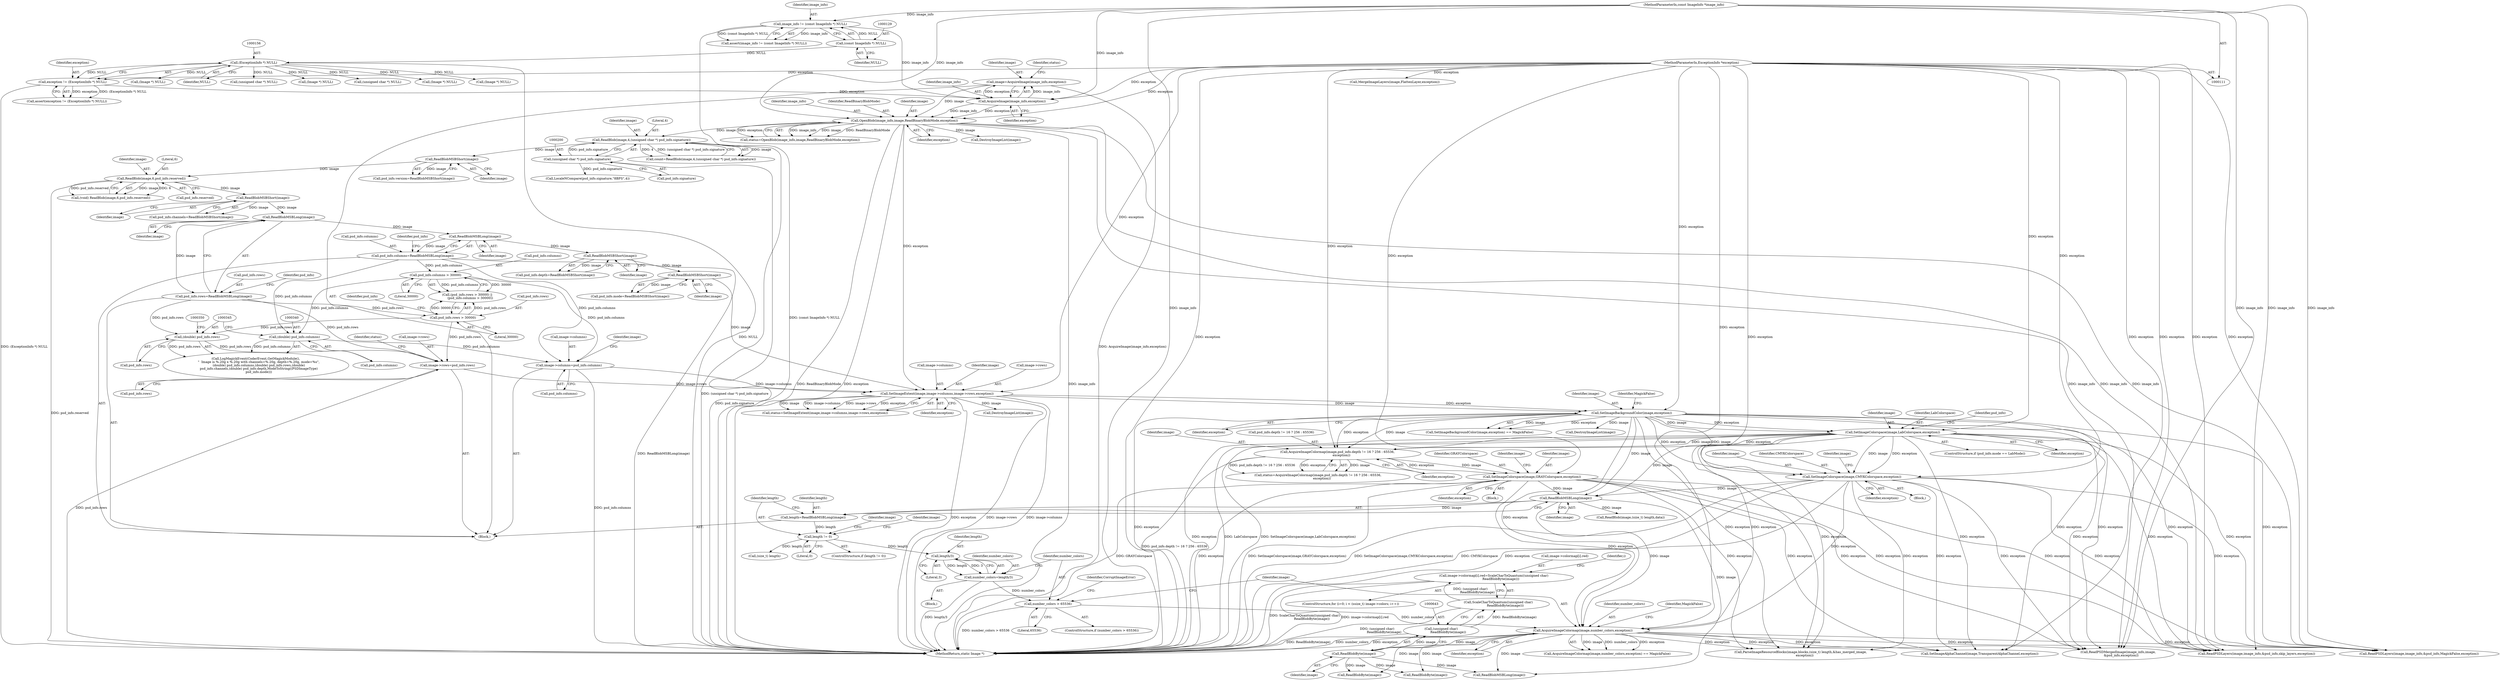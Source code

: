 digraph "0_ImageMagick_4b1b9c0522628887195bad3a6723f7000b0c9a58@array" {
"1000633" [label="(Call,image->colormap[i].red=ScaleCharToQuantum((unsigned char)\n              ReadBlobByte(image)))"];
"1000641" [label="(Call,ScaleCharToQuantum((unsigned char)\n              ReadBlobByte(image)))"];
"1000642" [label="(Call,(unsigned char)\n              ReadBlobByte(image))"];
"1000644" [label="(Call,ReadBlobByte(image))"];
"1000612" [label="(Call,AcquireImageColormap(image,number_colors,exception))"];
"1000535" [label="(Call,ReadBlobMSBLong(image))"];
"1000436" [label="(Call,SetImageColorspace(image,CMYKColorspace,exception))"];
"1000406" [label="(Call,SetImageBackgroundColor(image,exception))"];
"1000388" [label="(Call,SetImageExtent(image,image->columns,image->rows,exception))"];
"1000325" [label="(Call,ReadBlobMSBShort(image))"];
"1000298" [label="(Call,ReadBlobMSBShort(image))"];
"1000271" [label="(Call,ReadBlobMSBLong(image))"];
"1000265" [label="(Call,ReadBlobMSBLong(image))"];
"1000250" [label="(Call,ReadBlobMSBShort(image))"];
"1000240" [label="(Call,ReadBlob(image,6,psd_info.reserved))"];
"1000208" [label="(Call,ReadBlobMSBShort(image))"];
"1000196" [label="(Call,ReadBlob(image,4,(unsigned char *) psd_info.signature))"];
"1000171" [label="(Call,OpenBlob(image_info,image,ReadBinaryBlobMode,exception))"];
"1000166" [label="(Call,AcquireImage(image_info,exception))"];
"1000126" [label="(Call,image_info != (const ImageInfo *) NULL)"];
"1000112" [label="(MethodParameterIn,const ImageInfo *image_info)"];
"1000128" [label="(Call,(const ImageInfo *) NULL)"];
"1000153" [label="(Call,exception != (ExceptionInfo *) NULL)"];
"1000113" [label="(MethodParameterIn,ExceptionInfo *exception)"];
"1000155" [label="(Call,(ExceptionInfo *) NULL)"];
"1000164" [label="(Call,image=AcquireImage(image_info,exception))"];
"1000199" [label="(Call,(unsigned char *) psd_info.signature)"];
"1000372" [label="(Call,image->columns=psd_info.columns)"];
"1000286" [label="(Call,psd_info.columns > 30000)"];
"1000267" [label="(Call,psd_info.columns=ReadBlobMSBLong(image))"];
"1000339" [label="(Call,(double) psd_info.columns)"];
"1000379" [label="(Call,image->rows=psd_info.rows)"];
"1000281" [label="(Call,psd_info.rows > 30000)"];
"1000261" [label="(Call,psd_info.rows=ReadBlobMSBLong(image))"];
"1000344" [label="(Call,(double) psd_info.rows)"];
"1000425" [label="(Call,SetImageColorspace(image,LabColorspace,exception))"];
"1000504" [label="(Call,SetImageColorspace(image,GRAYColorspace,exception))"];
"1000474" [label="(Call,AcquireImageColormap(image,psd_info.depth != 16 ? 256 : 65536,\n        exception))"];
"1000604" [label="(Call,number_colors > 65536)"];
"1000598" [label="(Call,number_colors=length/3)"];
"1000600" [label="(Call,length/3)"];
"1000538" [label="(Call,length != 0)"];
"1000533" [label="(Call,length=ReadBlobMSBLong(image))"];
"1000600" [label="(Call,length/3)"];
"1000204" [label="(Call,psd_info.version=ReadBlobMSBShort(image))"];
"1000583" [label="(Call,ReadBlob(image,(size_t) length,data))"];
"1000641" [label="(Call,ScaleCharToQuantum((unsigned char)\n              ReadBlobByte(image)))"];
"1000633" [label="(Call,image->colormap[i].red=ScaleCharToQuantum((unsigned char)\n              ReadBlobByte(image)))"];
"1000438" [label="(Identifier,CMYKColorspace)"];
"1000172" [label="(Identifier,image_info)"];
"1000615" [label="(Identifier,exception)"];
"1000435" [label="(Block,)"];
"1000281" [label="(Call,psd_info.rows > 30000)"];
"1000113" [label="(MethodParameterIn,ExceptionInfo *exception)"];
"1000604" [label="(Call,number_colors > 65536)"];
"1000130" [label="(Identifier,NULL)"];
"1000268" [label="(Call,psd_info.columns)"];
"1000251" [label="(Identifier,image)"];
"1000196" [label="(Call,ReadBlob(image,4,(unsigned char *) psd_info.signature))"];
"1000242" [label="(Literal,6)"];
"1000271" [label="(Call,ReadBlobMSBLong(image))"];
"1000194" [label="(Call,count=ReadBlob(image,4,(unsigned char *) psd_info.signature))"];
"1000175" [label="(Identifier,exception)"];
"1000198" [label="(Literal,4)"];
"1000634" [label="(Call,image->colormap[i].red)"];
"1000407" [label="(Identifier,image)"];
"1000632" [label="(Identifier,i)"];
"1000603" [label="(ControlStructure,if (number_colors > 65536))"];
"1000419" [label="(ControlStructure,if (psd_info.mode == LabMode))"];
"1000388" [label="(Call,SetImageExtent(image,image->columns,image->rows,exception))"];
"1000436" [label="(Call,SetImageColorspace(image,CMYKColorspace,exception))"];
"1000280" [label="(Call,(psd_info.rows > 30000) ||\n      (psd_info.columns > 30000))"];
"1000504" [label="(Call,SetImageColorspace(image,GRAYColorspace,exception))"];
"1000596" [label="(Block,)"];
"1000321" [label="(Call,psd_info.mode=ReadBlobMSBShort(image))"];
"1000262" [label="(Call,psd_info.rows)"];
"1001026" [label="(Call,SetImageAlphaChannel(image,TransparentAlphaChannel,exception))"];
"1000285" [label="(Literal,30000)"];
"1000406" [label="(Call,SetImageBackgroundColor(image,exception))"];
"1000154" [label="(Identifier,exception)"];
"1000152" [label="(Call,assert(exception != (ExceptionInfo *) NULL))"];
"1000246" [label="(Call,psd_info.channels=ReadBlobMSBShort(image))"];
"1000387" [label="(Identifier,status)"];
"1000427" [label="(Identifier,LabColorspace)"];
"1000243" [label="(Call,psd_info.reserved)"];
"1000534" [label="(Identifier,length)"];
"1000165" [label="(Identifier,image)"];
"1000965" [label="(Call,ReadPSDMergedImage(image_info,image,\n      &psd_info,exception))"];
"1000240" [label="(Call,ReadBlob(image,6,psd_info.reserved))"];
"1000917" [label="(Call,(Image *) NULL)"];
"1000616" [label="(Identifier,MagickFalse)"];
"1000126" [label="(Call,image_info != (const ImageInfo *) NULL)"];
"1000476" [label="(Call,psd_info.depth != 16 ? 256 : 65536)"];
"1000439" [label="(Identifier,exception)"];
"1000442" [label="(Identifier,image)"];
"1000545" [label="(Identifier,image)"];
"1000372" [label="(Call,image->columns=psd_info.columns)"];
"1000510" [label="(Identifier,image)"];
"1000326" [label="(Identifier,image)"];
"1000536" [label="(Identifier,image)"];
"1000168" [label="(Identifier,exception)"];
"1000805" [label="(Call,ParseImageResourceBlocks(image,blocks,(size_t) length,&has_merged_image,\n        exception))"];
"1000474" [label="(Call,AcquireImageColormap(image,psd_info.depth != 16 ? 256 : 65536,\n        exception))"];
"1000644" [label="(Call,ReadBlobByte(image))"];
"1000286" [label="(Call,psd_info.columns > 30000)"];
"1000533" [label="(Call,length=ReadBlobMSBLong(image))"];
"1000269" [label="(Identifier,psd_info)"];
"1000472" [label="(Call,status=AcquireImageColormap(image,psd_info.depth != 16 ? 256 : 65536,\n        exception))"];
"1000606" [label="(Literal,65536)"];
"1000538" [label="(Call,length != 0)"];
"1000267" [label="(Call,psd_info.columns=ReadBlobMSBLong(image))"];
"1000620" [label="(ControlStructure,for (i=0; i < (ssize_t) image->colors; i++))"];
"1000155" [label="(Call,(ExceptionInfo *) NULL)"];
"1000408" [label="(Identifier,exception)"];
"1000250" [label="(Call,ReadBlobMSBShort(image))"];
"1000432" [label="(Identifier,psd_info)"];
"1000723" [label="(Call,ReadBlobMSBLong(image))"];
"1000613" [label="(Identifier,image)"];
"1000484" [label="(Identifier,exception)"];
"1000396" [label="(Identifier,exception)"];
"1000125" [label="(Call,assert(image_info != (const ImageInfo *) NULL))"];
"1000612" [label="(Call,AcquireImageColormap(image,number_colors,exception))"];
"1000608" [label="(Identifier,CorruptImageError)"];
"1000614" [label="(Identifier,number_colors)"];
"1000383" [label="(Call,psd_info.rows)"];
"1000153" [label="(Call,exception != (ExceptionInfo *) NULL)"];
"1000611" [label="(Call,AcquireImageColormap(image,number_colors,exception) == MagickFalse)"];
"1000277" [label="(Identifier,psd_info)"];
"1000294" [label="(Call,psd_info.depth=ReadBlobMSBShort(image))"];
"1000282" [label="(Call,psd_info.rows)"];
"1000335" [label="(Call,LogMagickEvent(CoderEvent,GetMagickModule(),\n      \"  Image is %.20g x %.20g with channels=%.20g, depth=%.20g, mode=%s\",\n      (double) psd_info.columns,(double) psd_info.rows,(double)\n      psd_info.channels,(double) psd_info.depth,ModeToString((PSDImageType)\n      psd_info.mode)))"];
"1000112" [label="(MethodParameterIn,const ImageInfo *image_info)"];
"1000380" [label="(Call,image->rows)"];
"1000164" [label="(Call,image=AcquireImage(image_info,exception))"];
"1000645" [label="(Identifier,image)"];
"1000171" [label="(Call,OpenBlob(image_info,image,ReadBinaryBlobMode,exception))"];
"1000266" [label="(Identifier,image)"];
"1000325" [label="(Call,ReadBlobMSBShort(image))"];
"1000539" [label="(Identifier,length)"];
"1000238" [label="(Call,(void) ReadBlob(image,6,psd_info.reserved))"];
"1000507" [label="(Identifier,exception)"];
"1000376" [label="(Call,psd_info.columns)"];
"1000209" [label="(Identifier,image)"];
"1000261" [label="(Call,psd_info.rows=ReadBlobMSBLong(image))"];
"1000197" [label="(Identifier,image)"];
"1000471" [label="(Block,)"];
"1000426" [label="(Identifier,image)"];
"1000405" [label="(Call,SetImageBackgroundColor(image,exception) == MagickFalse)"];
"1000166" [label="(Call,AcquireImage(image_info,exception))"];
"1000272" [label="(Identifier,image)"];
"1000601" [label="(Identifier,length)"];
"1000341" [label="(Call,psd_info.columns)"];
"1000505" [label="(Identifier,image)"];
"1000409" [label="(Identifier,MagickFalse)"];
"1000186" [label="(Call,(Image *) NULL)"];
"1000389" [label="(Identifier,image)"];
"1000170" [label="(Identifier,status)"];
"1000128" [label="(Call,(const ImageInfo *) NULL)"];
"1000339" [label="(Call,(double) psd_info.columns)"];
"1000416" [label="(Call,(Image *) NULL)"];
"1000707" [label="(Identifier,image)"];
"1001046" [label="(Call,MergeImageLayers(image,FlattenLayer,exception))"];
"1000379" [label="(Call,image->rows=psd_info.rows)"];
"1000899" [label="(Call,ReadPSDLayers(image,image_info,&psd_info,skip_layers,exception))"];
"1000425" [label="(Call,SetImageColorspace(image,LabColorspace,exception))"];
"1000241" [label="(Identifier,image)"];
"1000346" [label="(Call,psd_info.rows)"];
"1000208" [label="(Call,ReadBlobMSBShort(image))"];
"1000428" [label="(Identifier,exception)"];
"1000381" [label="(Identifier,image)"];
"1000413" [label="(Call,DestroyImageList(image))"];
"1000157" [label="(Identifier,NULL)"];
"1000670" [label="(Call,ReadBlobByte(image))"];
"1000393" [label="(Call,image->rows)"];
"1000183" [label="(Call,DestroyImageList(image))"];
"1000290" [label="(Literal,30000)"];
"1000535" [label="(Call,ReadBlobMSBLong(image))"];
"1000114" [label="(Block,)"];
"1000373" [label="(Call,image->columns)"];
"1000506" [label="(Identifier,GRAYColorspace)"];
"1000201" [label="(Call,psd_info.signature)"];
"1000402" [label="(Call,DestroyImageList(image))"];
"1000299" [label="(Identifier,image)"];
"1001061" [label="(MethodReturn,static Image *)"];
"1000298" [label="(Call,ReadBlobMSBShort(image))"];
"1000265" [label="(Call,ReadBlobMSBLong(image))"];
"1000566" [label="(Call,(size_t) length)"];
"1000169" [label="(Call,status=OpenBlob(image_info,image,ReadBinaryBlobMode,exception))"];
"1000991" [label="(Call,ReadPSDLayers(image,image_info,&psd_info,MagickFalse,exception))"];
"1000642" [label="(Call,(unsigned char)\n              ReadBlobByte(image))"];
"1000437" [label="(Identifier,image)"];
"1000575" [label="(Call,(unsigned char *) NULL)"];
"1000199" [label="(Call,(unsigned char *) psd_info.signature)"];
"1000598" [label="(Call,number_colors=length/3)"];
"1000386" [label="(Call,status=SetImageExtent(image,image->columns,image->rows,exception))"];
"1000605" [label="(Identifier,number_colors)"];
"1000696" [label="(Call,ReadBlobByte(image))"];
"1001012" [label="(Call,(Image *) NULL)"];
"1000390" [label="(Call,image->columns)"];
"1000174" [label="(Identifier,ReadBinaryBlobMode)"];
"1000599" [label="(Identifier,number_colors)"];
"1000537" [label="(ControlStructure,if (length != 0))"];
"1000344" [label="(Call,(double) psd_info.rows)"];
"1000540" [label="(Literal,0)"];
"1000127" [label="(Identifier,image_info)"];
"1000217" [label="(Call,LocaleNCompare(psd_info.signature,\"8BPS\",4))"];
"1000602" [label="(Literal,3)"];
"1000762" [label="(Call,(unsigned char *) NULL)"];
"1000173" [label="(Identifier,image)"];
"1000287" [label="(Call,psd_info.columns)"];
"1000167" [label="(Identifier,image_info)"];
"1000475" [label="(Identifier,image)"];
"1000288" [label="(Identifier,psd_info)"];
"1000633" -> "1000620"  [label="AST: "];
"1000633" -> "1000641"  [label="CFG: "];
"1000634" -> "1000633"  [label="AST: "];
"1000641" -> "1000633"  [label="AST: "];
"1000632" -> "1000633"  [label="CFG: "];
"1000633" -> "1001061"  [label="DDG: ScaleCharToQuantum((unsigned char)\n              ReadBlobByte(image))"];
"1000633" -> "1001061"  [label="DDG: image->colormap[i].red"];
"1000641" -> "1000633"  [label="DDG: (unsigned char)\n              ReadBlobByte(image)"];
"1000641" -> "1000642"  [label="CFG: "];
"1000642" -> "1000641"  [label="AST: "];
"1000641" -> "1001061"  [label="DDG: (unsigned char)\n              ReadBlobByte(image)"];
"1000642" -> "1000641"  [label="DDG: ReadBlobByte(image)"];
"1000642" -> "1000644"  [label="CFG: "];
"1000643" -> "1000642"  [label="AST: "];
"1000644" -> "1000642"  [label="AST: "];
"1000642" -> "1001061"  [label="DDG: ReadBlobByte(image)"];
"1000644" -> "1000642"  [label="DDG: image"];
"1000644" -> "1000645"  [label="CFG: "];
"1000645" -> "1000644"  [label="AST: "];
"1000612" -> "1000644"  [label="DDG: image"];
"1000644" -> "1000670"  [label="DDG: image"];
"1000644" -> "1000696"  [label="DDG: image"];
"1000644" -> "1000723"  [label="DDG: image"];
"1000612" -> "1000611"  [label="AST: "];
"1000612" -> "1000615"  [label="CFG: "];
"1000613" -> "1000612"  [label="AST: "];
"1000614" -> "1000612"  [label="AST: "];
"1000615" -> "1000612"  [label="AST: "];
"1000616" -> "1000612"  [label="CFG: "];
"1000612" -> "1001061"  [label="DDG: number_colors"];
"1000612" -> "1001061"  [label="DDG: exception"];
"1000612" -> "1000611"  [label="DDG: image"];
"1000612" -> "1000611"  [label="DDG: number_colors"];
"1000612" -> "1000611"  [label="DDG: exception"];
"1000535" -> "1000612"  [label="DDG: image"];
"1000604" -> "1000612"  [label="DDG: number_colors"];
"1000425" -> "1000612"  [label="DDG: exception"];
"1000504" -> "1000612"  [label="DDG: exception"];
"1000406" -> "1000612"  [label="DDG: exception"];
"1000436" -> "1000612"  [label="DDG: exception"];
"1000113" -> "1000612"  [label="DDG: exception"];
"1000612" -> "1000670"  [label="DDG: image"];
"1000612" -> "1000696"  [label="DDG: image"];
"1000612" -> "1000723"  [label="DDG: image"];
"1000612" -> "1000805"  [label="DDG: exception"];
"1000612" -> "1000899"  [label="DDG: exception"];
"1000612" -> "1000965"  [label="DDG: exception"];
"1000612" -> "1000991"  [label="DDG: exception"];
"1000612" -> "1001026"  [label="DDG: exception"];
"1000535" -> "1000533"  [label="AST: "];
"1000535" -> "1000536"  [label="CFG: "];
"1000536" -> "1000535"  [label="AST: "];
"1000533" -> "1000535"  [label="CFG: "];
"1000535" -> "1000533"  [label="DDG: image"];
"1000436" -> "1000535"  [label="DDG: image"];
"1000406" -> "1000535"  [label="DDG: image"];
"1000425" -> "1000535"  [label="DDG: image"];
"1000504" -> "1000535"  [label="DDG: image"];
"1000535" -> "1000583"  [label="DDG: image"];
"1000535" -> "1000723"  [label="DDG: image"];
"1000436" -> "1000435"  [label="AST: "];
"1000436" -> "1000439"  [label="CFG: "];
"1000437" -> "1000436"  [label="AST: "];
"1000438" -> "1000436"  [label="AST: "];
"1000439" -> "1000436"  [label="AST: "];
"1000442" -> "1000436"  [label="CFG: "];
"1000436" -> "1001061"  [label="DDG: SetImageColorspace(image,CMYKColorspace,exception)"];
"1000436" -> "1001061"  [label="DDG: CMYKColorspace"];
"1000436" -> "1001061"  [label="DDG: exception"];
"1000406" -> "1000436"  [label="DDG: image"];
"1000406" -> "1000436"  [label="DDG: exception"];
"1000425" -> "1000436"  [label="DDG: image"];
"1000425" -> "1000436"  [label="DDG: exception"];
"1000113" -> "1000436"  [label="DDG: exception"];
"1000436" -> "1000805"  [label="DDG: exception"];
"1000436" -> "1000899"  [label="DDG: exception"];
"1000436" -> "1000965"  [label="DDG: exception"];
"1000436" -> "1000991"  [label="DDG: exception"];
"1000436" -> "1001026"  [label="DDG: exception"];
"1000406" -> "1000405"  [label="AST: "];
"1000406" -> "1000408"  [label="CFG: "];
"1000407" -> "1000406"  [label="AST: "];
"1000408" -> "1000406"  [label="AST: "];
"1000409" -> "1000406"  [label="CFG: "];
"1000406" -> "1001061"  [label="DDG: exception"];
"1000406" -> "1000405"  [label="DDG: image"];
"1000406" -> "1000405"  [label="DDG: exception"];
"1000388" -> "1000406"  [label="DDG: image"];
"1000388" -> "1000406"  [label="DDG: exception"];
"1000113" -> "1000406"  [label="DDG: exception"];
"1000406" -> "1000413"  [label="DDG: image"];
"1000406" -> "1000425"  [label="DDG: image"];
"1000406" -> "1000425"  [label="DDG: exception"];
"1000406" -> "1000474"  [label="DDG: image"];
"1000406" -> "1000474"  [label="DDG: exception"];
"1000406" -> "1000805"  [label="DDG: exception"];
"1000406" -> "1000899"  [label="DDG: exception"];
"1000406" -> "1000965"  [label="DDG: exception"];
"1000406" -> "1000991"  [label="DDG: exception"];
"1000406" -> "1001026"  [label="DDG: exception"];
"1000388" -> "1000386"  [label="AST: "];
"1000388" -> "1000396"  [label="CFG: "];
"1000389" -> "1000388"  [label="AST: "];
"1000390" -> "1000388"  [label="AST: "];
"1000393" -> "1000388"  [label="AST: "];
"1000396" -> "1000388"  [label="AST: "];
"1000386" -> "1000388"  [label="CFG: "];
"1000388" -> "1001061"  [label="DDG: exception"];
"1000388" -> "1001061"  [label="DDG: image->rows"];
"1000388" -> "1001061"  [label="DDG: image->columns"];
"1000388" -> "1000386"  [label="DDG: image"];
"1000388" -> "1000386"  [label="DDG: image->columns"];
"1000388" -> "1000386"  [label="DDG: image->rows"];
"1000388" -> "1000386"  [label="DDG: exception"];
"1000325" -> "1000388"  [label="DDG: image"];
"1000372" -> "1000388"  [label="DDG: image->columns"];
"1000379" -> "1000388"  [label="DDG: image->rows"];
"1000171" -> "1000388"  [label="DDG: exception"];
"1000113" -> "1000388"  [label="DDG: exception"];
"1000388" -> "1000402"  [label="DDG: image"];
"1000325" -> "1000321"  [label="AST: "];
"1000325" -> "1000326"  [label="CFG: "];
"1000326" -> "1000325"  [label="AST: "];
"1000321" -> "1000325"  [label="CFG: "];
"1000325" -> "1000321"  [label="DDG: image"];
"1000298" -> "1000325"  [label="DDG: image"];
"1000298" -> "1000294"  [label="AST: "];
"1000298" -> "1000299"  [label="CFG: "];
"1000299" -> "1000298"  [label="AST: "];
"1000294" -> "1000298"  [label="CFG: "];
"1000298" -> "1000294"  [label="DDG: image"];
"1000271" -> "1000298"  [label="DDG: image"];
"1000271" -> "1000267"  [label="AST: "];
"1000271" -> "1000272"  [label="CFG: "];
"1000272" -> "1000271"  [label="AST: "];
"1000267" -> "1000271"  [label="CFG: "];
"1000271" -> "1000267"  [label="DDG: image"];
"1000265" -> "1000271"  [label="DDG: image"];
"1000265" -> "1000261"  [label="AST: "];
"1000265" -> "1000266"  [label="CFG: "];
"1000266" -> "1000265"  [label="AST: "];
"1000261" -> "1000265"  [label="CFG: "];
"1000265" -> "1000261"  [label="DDG: image"];
"1000250" -> "1000265"  [label="DDG: image"];
"1000250" -> "1000246"  [label="AST: "];
"1000250" -> "1000251"  [label="CFG: "];
"1000251" -> "1000250"  [label="AST: "];
"1000246" -> "1000250"  [label="CFG: "];
"1000250" -> "1000246"  [label="DDG: image"];
"1000240" -> "1000250"  [label="DDG: image"];
"1000240" -> "1000238"  [label="AST: "];
"1000240" -> "1000243"  [label="CFG: "];
"1000241" -> "1000240"  [label="AST: "];
"1000242" -> "1000240"  [label="AST: "];
"1000243" -> "1000240"  [label="AST: "];
"1000238" -> "1000240"  [label="CFG: "];
"1000240" -> "1001061"  [label="DDG: psd_info.reserved"];
"1000240" -> "1000238"  [label="DDG: image"];
"1000240" -> "1000238"  [label="DDG: 6"];
"1000240" -> "1000238"  [label="DDG: psd_info.reserved"];
"1000208" -> "1000240"  [label="DDG: image"];
"1000208" -> "1000204"  [label="AST: "];
"1000208" -> "1000209"  [label="CFG: "];
"1000209" -> "1000208"  [label="AST: "];
"1000204" -> "1000208"  [label="CFG: "];
"1000208" -> "1000204"  [label="DDG: image"];
"1000196" -> "1000208"  [label="DDG: image"];
"1000196" -> "1000194"  [label="AST: "];
"1000196" -> "1000199"  [label="CFG: "];
"1000197" -> "1000196"  [label="AST: "];
"1000198" -> "1000196"  [label="AST: "];
"1000199" -> "1000196"  [label="AST: "];
"1000194" -> "1000196"  [label="CFG: "];
"1000196" -> "1001061"  [label="DDG: (unsigned char *) psd_info.signature"];
"1000196" -> "1000194"  [label="DDG: image"];
"1000196" -> "1000194"  [label="DDG: 4"];
"1000196" -> "1000194"  [label="DDG: (unsigned char *) psd_info.signature"];
"1000171" -> "1000196"  [label="DDG: image"];
"1000199" -> "1000196"  [label="DDG: psd_info.signature"];
"1000171" -> "1000169"  [label="AST: "];
"1000171" -> "1000175"  [label="CFG: "];
"1000172" -> "1000171"  [label="AST: "];
"1000173" -> "1000171"  [label="AST: "];
"1000174" -> "1000171"  [label="AST: "];
"1000175" -> "1000171"  [label="AST: "];
"1000169" -> "1000171"  [label="CFG: "];
"1000171" -> "1001061"  [label="DDG: image_info"];
"1000171" -> "1001061"  [label="DDG: ReadBinaryBlobMode"];
"1000171" -> "1001061"  [label="DDG: exception"];
"1000171" -> "1000169"  [label="DDG: image_info"];
"1000171" -> "1000169"  [label="DDG: image"];
"1000171" -> "1000169"  [label="DDG: ReadBinaryBlobMode"];
"1000171" -> "1000169"  [label="DDG: exception"];
"1000166" -> "1000171"  [label="DDG: image_info"];
"1000166" -> "1000171"  [label="DDG: exception"];
"1000112" -> "1000171"  [label="DDG: image_info"];
"1000164" -> "1000171"  [label="DDG: image"];
"1000113" -> "1000171"  [label="DDG: exception"];
"1000171" -> "1000183"  [label="DDG: image"];
"1000171" -> "1000899"  [label="DDG: image_info"];
"1000171" -> "1000965"  [label="DDG: image_info"];
"1000171" -> "1000991"  [label="DDG: image_info"];
"1000166" -> "1000164"  [label="AST: "];
"1000166" -> "1000168"  [label="CFG: "];
"1000167" -> "1000166"  [label="AST: "];
"1000168" -> "1000166"  [label="AST: "];
"1000164" -> "1000166"  [label="CFG: "];
"1000166" -> "1000164"  [label="DDG: image_info"];
"1000166" -> "1000164"  [label="DDG: exception"];
"1000126" -> "1000166"  [label="DDG: image_info"];
"1000112" -> "1000166"  [label="DDG: image_info"];
"1000153" -> "1000166"  [label="DDG: exception"];
"1000113" -> "1000166"  [label="DDG: exception"];
"1000126" -> "1000125"  [label="AST: "];
"1000126" -> "1000128"  [label="CFG: "];
"1000127" -> "1000126"  [label="AST: "];
"1000128" -> "1000126"  [label="AST: "];
"1000125" -> "1000126"  [label="CFG: "];
"1000126" -> "1001061"  [label="DDG: (const ImageInfo *) NULL"];
"1000126" -> "1000125"  [label="DDG: image_info"];
"1000126" -> "1000125"  [label="DDG: (const ImageInfo *) NULL"];
"1000112" -> "1000126"  [label="DDG: image_info"];
"1000128" -> "1000126"  [label="DDG: NULL"];
"1000112" -> "1000111"  [label="AST: "];
"1000112" -> "1001061"  [label="DDG: image_info"];
"1000112" -> "1000899"  [label="DDG: image_info"];
"1000112" -> "1000965"  [label="DDG: image_info"];
"1000112" -> "1000991"  [label="DDG: image_info"];
"1000128" -> "1000130"  [label="CFG: "];
"1000129" -> "1000128"  [label="AST: "];
"1000130" -> "1000128"  [label="AST: "];
"1000128" -> "1000155"  [label="DDG: NULL"];
"1000153" -> "1000152"  [label="AST: "];
"1000153" -> "1000155"  [label="CFG: "];
"1000154" -> "1000153"  [label="AST: "];
"1000155" -> "1000153"  [label="AST: "];
"1000152" -> "1000153"  [label="CFG: "];
"1000153" -> "1001061"  [label="DDG: (ExceptionInfo *) NULL"];
"1000153" -> "1000152"  [label="DDG: exception"];
"1000153" -> "1000152"  [label="DDG: (ExceptionInfo *) NULL"];
"1000113" -> "1000153"  [label="DDG: exception"];
"1000155" -> "1000153"  [label="DDG: NULL"];
"1000113" -> "1000111"  [label="AST: "];
"1000113" -> "1001061"  [label="DDG: exception"];
"1000113" -> "1000425"  [label="DDG: exception"];
"1000113" -> "1000474"  [label="DDG: exception"];
"1000113" -> "1000504"  [label="DDG: exception"];
"1000113" -> "1000805"  [label="DDG: exception"];
"1000113" -> "1000899"  [label="DDG: exception"];
"1000113" -> "1000965"  [label="DDG: exception"];
"1000113" -> "1000991"  [label="DDG: exception"];
"1000113" -> "1001026"  [label="DDG: exception"];
"1000113" -> "1001046"  [label="DDG: exception"];
"1000155" -> "1000157"  [label="CFG: "];
"1000156" -> "1000155"  [label="AST: "];
"1000157" -> "1000155"  [label="AST: "];
"1000155" -> "1001061"  [label="DDG: NULL"];
"1000155" -> "1000186"  [label="DDG: NULL"];
"1000155" -> "1000416"  [label="DDG: NULL"];
"1000155" -> "1000575"  [label="DDG: NULL"];
"1000155" -> "1000762"  [label="DDG: NULL"];
"1000155" -> "1000917"  [label="DDG: NULL"];
"1000155" -> "1001012"  [label="DDG: NULL"];
"1000164" -> "1000114"  [label="AST: "];
"1000165" -> "1000164"  [label="AST: "];
"1000170" -> "1000164"  [label="CFG: "];
"1000164" -> "1001061"  [label="DDG: AcquireImage(image_info,exception)"];
"1000199" -> "1000201"  [label="CFG: "];
"1000200" -> "1000199"  [label="AST: "];
"1000201" -> "1000199"  [label="AST: "];
"1000199" -> "1001061"  [label="DDG: psd_info.signature"];
"1000199" -> "1000217"  [label="DDG: psd_info.signature"];
"1000372" -> "1000114"  [label="AST: "];
"1000372" -> "1000376"  [label="CFG: "];
"1000373" -> "1000372"  [label="AST: "];
"1000376" -> "1000372"  [label="AST: "];
"1000381" -> "1000372"  [label="CFG: "];
"1000372" -> "1001061"  [label="DDG: psd_info.columns"];
"1000286" -> "1000372"  [label="DDG: psd_info.columns"];
"1000267" -> "1000372"  [label="DDG: psd_info.columns"];
"1000339" -> "1000372"  [label="DDG: psd_info.columns"];
"1000286" -> "1000280"  [label="AST: "];
"1000286" -> "1000290"  [label="CFG: "];
"1000287" -> "1000286"  [label="AST: "];
"1000290" -> "1000286"  [label="AST: "];
"1000280" -> "1000286"  [label="CFG: "];
"1000286" -> "1000280"  [label="DDG: psd_info.columns"];
"1000286" -> "1000280"  [label="DDG: 30000"];
"1000267" -> "1000286"  [label="DDG: psd_info.columns"];
"1000286" -> "1000339"  [label="DDG: psd_info.columns"];
"1000267" -> "1000114"  [label="AST: "];
"1000268" -> "1000267"  [label="AST: "];
"1000277" -> "1000267"  [label="CFG: "];
"1000267" -> "1001061"  [label="DDG: ReadBlobMSBLong(image)"];
"1000267" -> "1000339"  [label="DDG: psd_info.columns"];
"1000339" -> "1000335"  [label="AST: "];
"1000339" -> "1000341"  [label="CFG: "];
"1000340" -> "1000339"  [label="AST: "];
"1000341" -> "1000339"  [label="AST: "];
"1000345" -> "1000339"  [label="CFG: "];
"1000339" -> "1000335"  [label="DDG: psd_info.columns"];
"1000379" -> "1000114"  [label="AST: "];
"1000379" -> "1000383"  [label="CFG: "];
"1000380" -> "1000379"  [label="AST: "];
"1000383" -> "1000379"  [label="AST: "];
"1000387" -> "1000379"  [label="CFG: "];
"1000379" -> "1001061"  [label="DDG: psd_info.rows"];
"1000281" -> "1000379"  [label="DDG: psd_info.rows"];
"1000261" -> "1000379"  [label="DDG: psd_info.rows"];
"1000344" -> "1000379"  [label="DDG: psd_info.rows"];
"1000281" -> "1000280"  [label="AST: "];
"1000281" -> "1000285"  [label="CFG: "];
"1000282" -> "1000281"  [label="AST: "];
"1000285" -> "1000281"  [label="AST: "];
"1000288" -> "1000281"  [label="CFG: "];
"1000280" -> "1000281"  [label="CFG: "];
"1000281" -> "1000280"  [label="DDG: psd_info.rows"];
"1000281" -> "1000280"  [label="DDG: 30000"];
"1000261" -> "1000281"  [label="DDG: psd_info.rows"];
"1000281" -> "1000344"  [label="DDG: psd_info.rows"];
"1000261" -> "1000114"  [label="AST: "];
"1000262" -> "1000261"  [label="AST: "];
"1000269" -> "1000261"  [label="CFG: "];
"1000261" -> "1000344"  [label="DDG: psd_info.rows"];
"1000344" -> "1000335"  [label="AST: "];
"1000344" -> "1000346"  [label="CFG: "];
"1000345" -> "1000344"  [label="AST: "];
"1000346" -> "1000344"  [label="AST: "];
"1000350" -> "1000344"  [label="CFG: "];
"1000344" -> "1000335"  [label="DDG: psd_info.rows"];
"1000425" -> "1000419"  [label="AST: "];
"1000425" -> "1000428"  [label="CFG: "];
"1000426" -> "1000425"  [label="AST: "];
"1000427" -> "1000425"  [label="AST: "];
"1000428" -> "1000425"  [label="AST: "];
"1000432" -> "1000425"  [label="CFG: "];
"1000425" -> "1001061"  [label="DDG: exception"];
"1000425" -> "1001061"  [label="DDG: LabColorspace"];
"1000425" -> "1001061"  [label="DDG: SetImageColorspace(image,LabColorspace,exception)"];
"1000425" -> "1000474"  [label="DDG: image"];
"1000425" -> "1000474"  [label="DDG: exception"];
"1000425" -> "1000805"  [label="DDG: exception"];
"1000425" -> "1000899"  [label="DDG: exception"];
"1000425" -> "1000965"  [label="DDG: exception"];
"1000425" -> "1000991"  [label="DDG: exception"];
"1000425" -> "1001026"  [label="DDG: exception"];
"1000504" -> "1000471"  [label="AST: "];
"1000504" -> "1000507"  [label="CFG: "];
"1000505" -> "1000504"  [label="AST: "];
"1000506" -> "1000504"  [label="AST: "];
"1000507" -> "1000504"  [label="AST: "];
"1000510" -> "1000504"  [label="CFG: "];
"1000504" -> "1001061"  [label="DDG: GRAYColorspace"];
"1000504" -> "1001061"  [label="DDG: exception"];
"1000504" -> "1001061"  [label="DDG: SetImageColorspace(image,GRAYColorspace,exception)"];
"1000474" -> "1000504"  [label="DDG: image"];
"1000474" -> "1000504"  [label="DDG: exception"];
"1000504" -> "1000805"  [label="DDG: exception"];
"1000504" -> "1000899"  [label="DDG: exception"];
"1000504" -> "1000965"  [label="DDG: exception"];
"1000504" -> "1000991"  [label="DDG: exception"];
"1000504" -> "1001026"  [label="DDG: exception"];
"1000474" -> "1000472"  [label="AST: "];
"1000474" -> "1000484"  [label="CFG: "];
"1000475" -> "1000474"  [label="AST: "];
"1000476" -> "1000474"  [label="AST: "];
"1000484" -> "1000474"  [label="AST: "];
"1000472" -> "1000474"  [label="CFG: "];
"1000474" -> "1001061"  [label="DDG: psd_info.depth != 16 ? 256 : 65536"];
"1000474" -> "1000472"  [label="DDG: image"];
"1000474" -> "1000472"  [label="DDG: psd_info.depth != 16 ? 256 : 65536"];
"1000474" -> "1000472"  [label="DDG: exception"];
"1000604" -> "1000603"  [label="AST: "];
"1000604" -> "1000606"  [label="CFG: "];
"1000605" -> "1000604"  [label="AST: "];
"1000606" -> "1000604"  [label="AST: "];
"1000608" -> "1000604"  [label="CFG: "];
"1000613" -> "1000604"  [label="CFG: "];
"1000604" -> "1001061"  [label="DDG: number_colors > 65536"];
"1000598" -> "1000604"  [label="DDG: number_colors"];
"1000598" -> "1000596"  [label="AST: "];
"1000598" -> "1000600"  [label="CFG: "];
"1000599" -> "1000598"  [label="AST: "];
"1000600" -> "1000598"  [label="AST: "];
"1000605" -> "1000598"  [label="CFG: "];
"1000598" -> "1001061"  [label="DDG: length/3"];
"1000600" -> "1000598"  [label="DDG: length"];
"1000600" -> "1000598"  [label="DDG: 3"];
"1000600" -> "1000602"  [label="CFG: "];
"1000601" -> "1000600"  [label="AST: "];
"1000602" -> "1000600"  [label="AST: "];
"1000538" -> "1000600"  [label="DDG: length"];
"1000538" -> "1000537"  [label="AST: "];
"1000538" -> "1000540"  [label="CFG: "];
"1000539" -> "1000538"  [label="AST: "];
"1000540" -> "1000538"  [label="AST: "];
"1000545" -> "1000538"  [label="CFG: "];
"1000707" -> "1000538"  [label="CFG: "];
"1000533" -> "1000538"  [label="DDG: length"];
"1000538" -> "1000566"  [label="DDG: length"];
"1000533" -> "1000114"  [label="AST: "];
"1000534" -> "1000533"  [label="AST: "];
"1000539" -> "1000533"  [label="CFG: "];
}
